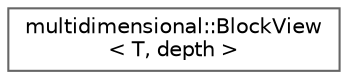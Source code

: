 digraph "Graphical Class Hierarchy"
{
 // INTERACTIVE_SVG=YES
 // LATEX_PDF_SIZE
  bgcolor="transparent";
  edge [fontname=Helvetica,fontsize=10,labelfontname=Helvetica,labelfontsize=10];
  node [fontname=Helvetica,fontsize=10,shape=box,height=0.2,width=0.4];
  rankdir="LR";
  Node0 [id="Node000000",label="multidimensional::BlockView\l\< T, depth \>",height=0.2,width=0.4,color="grey40", fillcolor="white", style="filled",URL="$d0/dc6/classmultidimensional_1_1BlockView.html",tooltip=" "];
}
